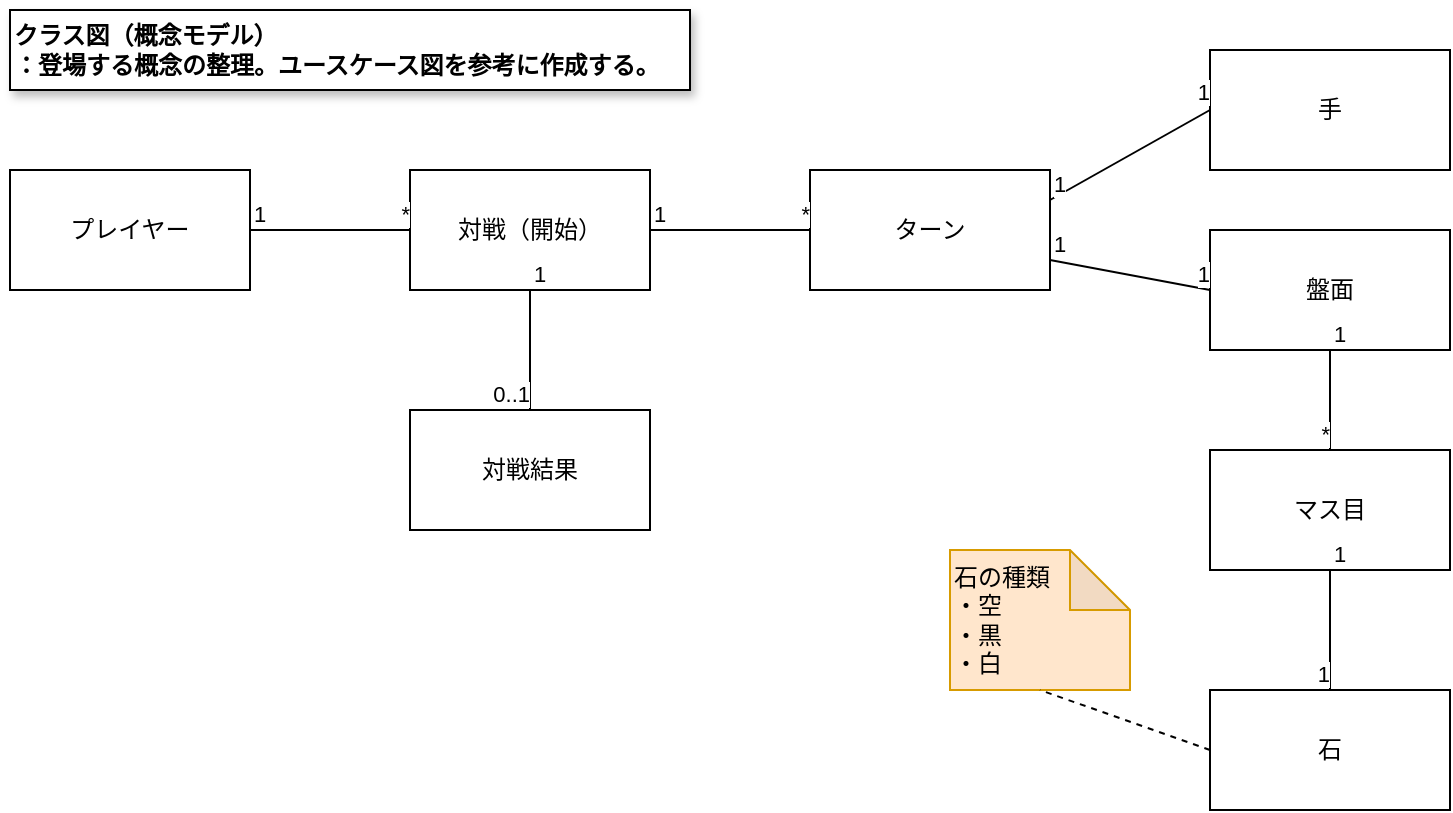 <mxfile>
    <diagram id="c_IHMhCXsw0zyhL3KWoy" name="ページ1">
        <mxGraphModel dx="1175" dy="827" grid="1" gridSize="10" guides="1" tooltips="1" connect="1" arrows="1" fold="1" page="1" pageScale="1" pageWidth="827" pageHeight="1169" math="0" shadow="0">
            <root>
                <mxCell id="0"/>
                <mxCell id="1" parent="0"/>
                <mxCell id="3" value="クラス図（概念モデル）&lt;br&gt;：登場する概念の整理。ユースケース図を参考に作成する。" style="rounded=0;whiteSpace=wrap;html=1;align=left;shadow=1;fontStyle=1" parent="1" vertex="1">
                    <mxGeometry x="40" y="40" width="340" height="40" as="geometry"/>
                </mxCell>
                <mxCell id="4" value="対戦（開始）" style="rounded=0;whiteSpace=wrap;html=1;shadow=0;" parent="1" vertex="1">
                    <mxGeometry x="240" y="120" width="120" height="60" as="geometry"/>
                </mxCell>
                <mxCell id="5" value="盤面" style="rounded=0;whiteSpace=wrap;html=1;shadow=0;" parent="1" vertex="1">
                    <mxGeometry x="640" y="150" width="120" height="60" as="geometry"/>
                </mxCell>
                <mxCell id="6" value="対戦結果" style="rounded=0;whiteSpace=wrap;html=1;shadow=0;" parent="1" vertex="1">
                    <mxGeometry x="240" y="240" width="120" height="60" as="geometry"/>
                </mxCell>
                <mxCell id="7" value="石" style="rounded=0;whiteSpace=wrap;html=1;shadow=0;" parent="1" vertex="1">
                    <mxGeometry x="640" y="380" width="120" height="60" as="geometry"/>
                </mxCell>
                <mxCell id="8" value="プレイヤー" style="rounded=0;whiteSpace=wrap;html=1;shadow=0;" parent="1" vertex="1">
                    <mxGeometry x="40" y="120" width="120" height="60" as="geometry"/>
                </mxCell>
                <mxCell id="9" value="石の種類&lt;br&gt;・空&lt;br&gt;・黒&lt;br&gt;・白" style="shape=note;whiteSpace=wrap;html=1;backgroundOutline=1;darkOpacity=0.05;fillColor=#ffe6cc;strokeColor=#d79b00;align=left;" parent="1" vertex="1">
                    <mxGeometry x="510" y="310" width="90" height="70" as="geometry"/>
                </mxCell>
                <mxCell id="10" value="" style="endArrow=none;dashed=1;html=1;exitX=0;exitY=0.5;exitDx=0;exitDy=0;entryX=0.5;entryY=1;entryDx=0;entryDy=0;entryPerimeter=0;" parent="1" source="7" target="9" edge="1">
                    <mxGeometry width="50" height="50" relative="1" as="geometry">
                        <mxPoint x="410" y="330" as="sourcePoint"/>
                        <mxPoint x="480" y="240" as="targetPoint"/>
                    </mxGeometry>
                </mxCell>
                <mxCell id="11" value="" style="endArrow=none;html=1;edgeStyle=orthogonalEdgeStyle;exitX=1;exitY=0.5;exitDx=0;exitDy=0;entryX=0;entryY=0.5;entryDx=0;entryDy=0;" parent="1" source="8" target="4" edge="1">
                    <mxGeometry relative="1" as="geometry">
                        <mxPoint x="170" y="180" as="sourcePoint"/>
                        <mxPoint x="330" y="180" as="targetPoint"/>
                    </mxGeometry>
                </mxCell>
                <mxCell id="12" value="1" style="edgeLabel;resizable=0;html=1;align=left;verticalAlign=bottom;shadow=0;" parent="11" connectable="0" vertex="1">
                    <mxGeometry x="-1" relative="1" as="geometry"/>
                </mxCell>
                <mxCell id="13" value="*" style="edgeLabel;resizable=0;html=1;align=right;verticalAlign=bottom;shadow=0;" parent="11" connectable="0" vertex="1">
                    <mxGeometry x="1" relative="1" as="geometry"/>
                </mxCell>
                <mxCell id="14" value="" style="endArrow=none;html=1;edgeStyle=orthogonalEdgeStyle;exitX=0.5;exitY=1;exitDx=0;exitDy=0;entryX=0.5;entryY=0;entryDx=0;entryDy=0;" parent="1" source="4" target="6" edge="1">
                    <mxGeometry relative="1" as="geometry">
                        <mxPoint x="170" y="160" as="sourcePoint"/>
                        <mxPoint x="250" y="160" as="targetPoint"/>
                    </mxGeometry>
                </mxCell>
                <mxCell id="15" value="1" style="edgeLabel;resizable=0;html=1;align=left;verticalAlign=bottom;shadow=0;" parent="14" connectable="0" vertex="1">
                    <mxGeometry x="-1" relative="1" as="geometry"/>
                </mxCell>
                <mxCell id="16" value="0..1" style="edgeLabel;resizable=0;html=1;align=right;verticalAlign=bottom;shadow=0;" parent="14" connectable="0" vertex="1">
                    <mxGeometry x="1" relative="1" as="geometry"/>
                </mxCell>
                <mxCell id="17" value="ターン" style="rounded=0;whiteSpace=wrap;html=1;shadow=0;" parent="1" vertex="1">
                    <mxGeometry x="440" y="120" width="120" height="60" as="geometry"/>
                </mxCell>
                <mxCell id="27" value="" style="endArrow=none;html=1;edgeStyle=orthogonalEdgeStyle;exitX=1;exitY=0.5;exitDx=0;exitDy=0;entryX=0;entryY=0.5;entryDx=0;entryDy=0;" parent="1" source="4" target="17" edge="1">
                    <mxGeometry relative="1" as="geometry">
                        <mxPoint x="360" y="200" as="sourcePoint"/>
                        <mxPoint x="440" y="200" as="targetPoint"/>
                    </mxGeometry>
                </mxCell>
                <mxCell id="28" value="1" style="edgeLabel;resizable=0;html=1;align=left;verticalAlign=bottom;shadow=0;" parent="27" connectable="0" vertex="1">
                    <mxGeometry x="-1" relative="1" as="geometry"/>
                </mxCell>
                <mxCell id="29" value="*" style="edgeLabel;resizable=0;html=1;align=right;verticalAlign=bottom;shadow=0;" parent="27" connectable="0" vertex="1">
                    <mxGeometry x="1" relative="1" as="geometry"/>
                </mxCell>
                <mxCell id="30" value="" style="endArrow=none;html=1;exitX=1;exitY=0.75;exitDx=0;exitDy=0;entryX=0;entryY=0.5;entryDx=0;entryDy=0;" parent="1" source="17" target="5" edge="1">
                    <mxGeometry relative="1" as="geometry">
                        <mxPoint x="370" y="160" as="sourcePoint"/>
                        <mxPoint x="450" y="160" as="targetPoint"/>
                    </mxGeometry>
                </mxCell>
                <mxCell id="31" value="1" style="edgeLabel;resizable=0;html=1;align=left;verticalAlign=bottom;shadow=0;" parent="30" connectable="0" vertex="1">
                    <mxGeometry x="-1" relative="1" as="geometry"/>
                </mxCell>
                <mxCell id="32" value="1" style="edgeLabel;resizable=0;html=1;align=right;verticalAlign=bottom;shadow=0;" parent="30" connectable="0" vertex="1">
                    <mxGeometry x="1" relative="1" as="geometry"/>
                </mxCell>
                <mxCell id="33" value="マス目" style="rounded=0;whiteSpace=wrap;html=1;shadow=0;" parent="1" vertex="1">
                    <mxGeometry x="640" y="260" width="120" height="60" as="geometry"/>
                </mxCell>
                <mxCell id="34" value="" style="endArrow=none;html=1;edgeStyle=orthogonalEdgeStyle;exitX=0.5;exitY=1;exitDx=0;exitDy=0;entryX=0.5;entryY=0;entryDx=0;entryDy=0;" parent="1" source="5" target="33" edge="1">
                    <mxGeometry relative="1" as="geometry">
                        <mxPoint x="570" y="160" as="sourcePoint"/>
                        <mxPoint x="650" y="190" as="targetPoint"/>
                    </mxGeometry>
                </mxCell>
                <mxCell id="35" value="1" style="edgeLabel;resizable=0;html=1;align=left;verticalAlign=bottom;shadow=0;" parent="34" connectable="0" vertex="1">
                    <mxGeometry x="-1" relative="1" as="geometry"/>
                </mxCell>
                <mxCell id="36" value="*" style="edgeLabel;resizable=0;html=1;align=right;verticalAlign=bottom;shadow=0;" parent="34" connectable="0" vertex="1">
                    <mxGeometry x="1" relative="1" as="geometry"/>
                </mxCell>
                <mxCell id="37" value="" style="endArrow=none;html=1;edgeStyle=orthogonalEdgeStyle;" parent="1" edge="1">
                    <mxGeometry relative="1" as="geometry">
                        <mxPoint x="700" y="320" as="sourcePoint"/>
                        <mxPoint x="700" y="380" as="targetPoint"/>
                    </mxGeometry>
                </mxCell>
                <mxCell id="38" value="1" style="edgeLabel;resizable=0;html=1;align=left;verticalAlign=bottom;shadow=0;" parent="37" connectable="0" vertex="1">
                    <mxGeometry x="-1" relative="1" as="geometry"/>
                </mxCell>
                <mxCell id="39" value="1" style="edgeLabel;resizable=0;html=1;align=right;verticalAlign=bottom;shadow=0;" parent="37" connectable="0" vertex="1">
                    <mxGeometry x="1" relative="1" as="geometry"/>
                </mxCell>
                <mxCell id="40" value="手" style="rounded=0;whiteSpace=wrap;html=1;shadow=0;" parent="1" vertex="1">
                    <mxGeometry x="640" y="60" width="120" height="60" as="geometry"/>
                </mxCell>
                <mxCell id="44" value="" style="endArrow=none;html=1;exitX=1;exitY=0.25;exitDx=0;exitDy=0;entryX=0;entryY=0.5;entryDx=0;entryDy=0;" parent="1" source="17" target="40" edge="1">
                    <mxGeometry relative="1" as="geometry">
                        <mxPoint x="570" y="160" as="sourcePoint"/>
                        <mxPoint x="650" y="190" as="targetPoint"/>
                    </mxGeometry>
                </mxCell>
                <mxCell id="45" value="1" style="edgeLabel;resizable=0;html=1;align=left;verticalAlign=bottom;shadow=0;" parent="44" connectable="0" vertex="1">
                    <mxGeometry x="-1" relative="1" as="geometry"/>
                </mxCell>
                <mxCell id="46" value="1" style="edgeLabel;resizable=0;html=1;align=right;verticalAlign=bottom;shadow=0;" parent="44" connectable="0" vertex="1">
                    <mxGeometry x="1" relative="1" as="geometry"/>
                </mxCell>
            </root>
        </mxGraphModel>
    </diagram>
</mxfile>